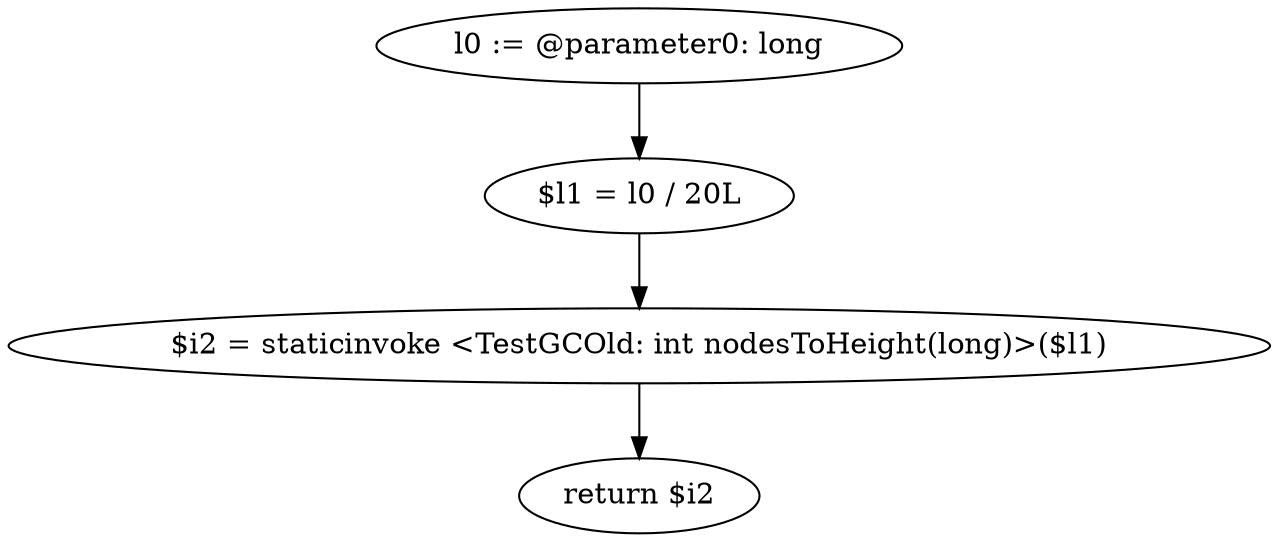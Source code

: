 digraph "unitGraph" {
    "l0 := @parameter0: long"
    "$l1 = l0 / 20L"
    "$i2 = staticinvoke <TestGCOld: int nodesToHeight(long)>($l1)"
    "return $i2"
    "l0 := @parameter0: long"->"$l1 = l0 / 20L";
    "$l1 = l0 / 20L"->"$i2 = staticinvoke <TestGCOld: int nodesToHeight(long)>($l1)";
    "$i2 = staticinvoke <TestGCOld: int nodesToHeight(long)>($l1)"->"return $i2";
}
